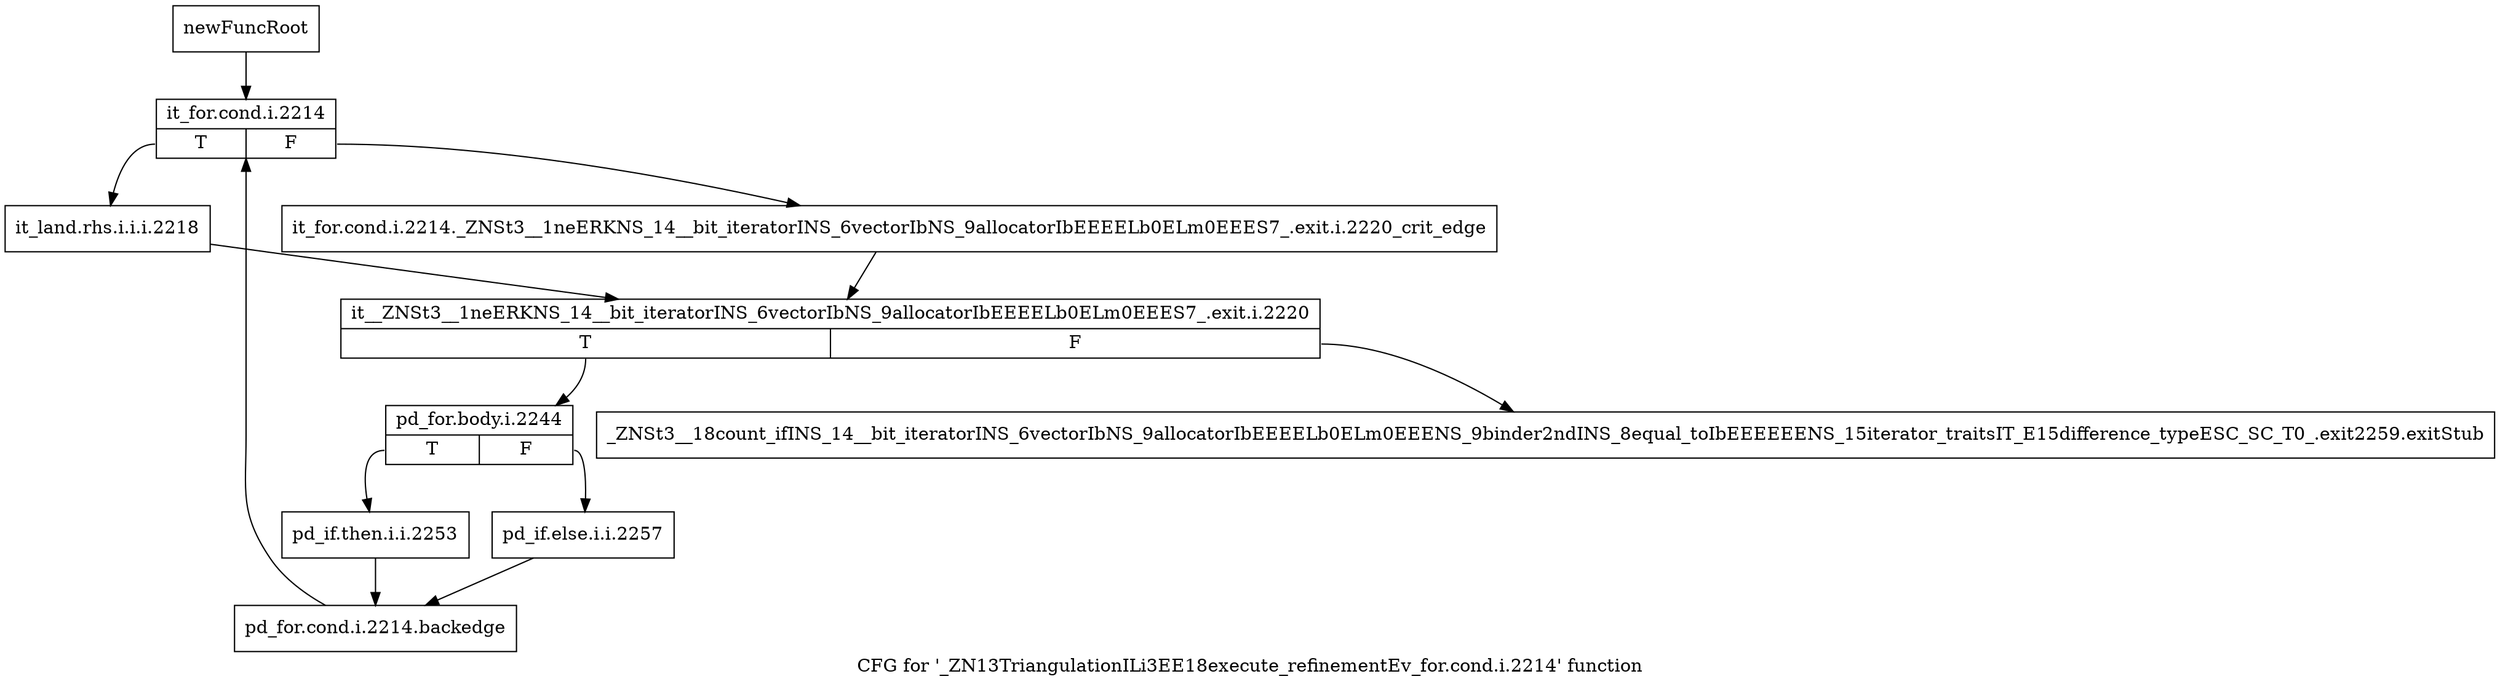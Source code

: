 digraph "CFG for '_ZN13TriangulationILi3EE18execute_refinementEv_for.cond.i.2214' function" {
	label="CFG for '_ZN13TriangulationILi3EE18execute_refinementEv_for.cond.i.2214' function";

	Node0x9854930 [shape=record,label="{newFuncRoot}"];
	Node0x9854930 -> Node0x98549d0;
	Node0x9854980 [shape=record,label="{_ZNSt3__18count_ifINS_14__bit_iteratorINS_6vectorIbNS_9allocatorIbEEEELb0ELm0EEENS_9binder2ndINS_8equal_toIbEEEEEENS_15iterator_traitsIT_E15difference_typeESC_SC_T0_.exit2259.exitStub}"];
	Node0x98549d0 [shape=record,label="{it_for.cond.i.2214|{<s0>T|<s1>F}}"];
	Node0x98549d0:s0 -> Node0x9854a70;
	Node0x98549d0:s1 -> Node0x9854a20;
	Node0x9854a20 [shape=record,label="{it_for.cond.i.2214._ZNSt3__1neERKNS_14__bit_iteratorINS_6vectorIbNS_9allocatorIbEEEELb0ELm0EEES7_.exit.i.2220_crit_edge}"];
	Node0x9854a20 -> Node0x9854ac0;
	Node0x9854a70 [shape=record,label="{it_land.rhs.i.i.i.2218}"];
	Node0x9854a70 -> Node0x9854ac0;
	Node0x9854ac0 [shape=record,label="{it__ZNSt3__1neERKNS_14__bit_iteratorINS_6vectorIbNS_9allocatorIbEEEELb0ELm0EEES7_.exit.i.2220|{<s0>T|<s1>F}}"];
	Node0x9854ac0:s0 -> Node0x9854b10;
	Node0x9854ac0:s1 -> Node0x9854980;
	Node0x9854b10 [shape=record,label="{pd_for.body.i.2244|{<s0>T|<s1>F}}"];
	Node0x9854b10:s0 -> Node0x9854bb0;
	Node0x9854b10:s1 -> Node0x9854b60;
	Node0x9854b60 [shape=record,label="{pd_if.else.i.i.2257}"];
	Node0x9854b60 -> Node0x9854f10;
	Node0x9854bb0 [shape=record,label="{pd_if.then.i.i.2253}"];
	Node0x9854bb0 -> Node0x9854f10;
	Node0x9854f10 [shape=record,label="{pd_for.cond.i.2214.backedge}"];
	Node0x9854f10 -> Node0x98549d0;
}
